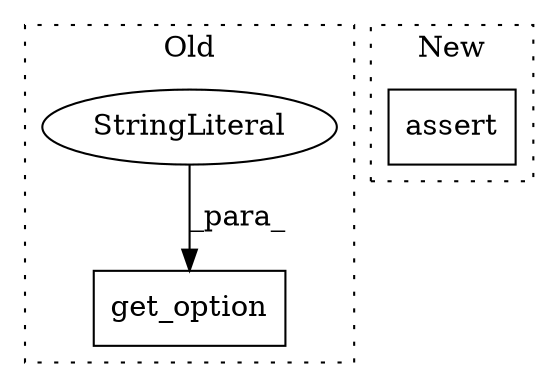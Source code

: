 digraph G {
subgraph cluster0 {
1 [label="get_option" a="32" s="14360,14392" l="11,1" shape="box"];
3 [label="StringLiteral" a="45" s="14371" l="21" shape="ellipse"];
label = "Old";
style="dotted";
}
subgraph cluster1 {
2 [label="assert" a="6" s="15698" l="7" shape="box"];
label = "New";
style="dotted";
}
3 -> 1 [label="_para_"];
}